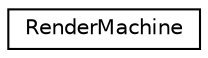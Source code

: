 digraph "Graphical Class Hierarchy"
{
  edge [fontname="Helvetica",fontsize="10",labelfontname="Helvetica",labelfontsize="10"];
  node [fontname="Helvetica",fontsize="10",shape=record];
  rankdir="LR";
  Node1 [label="RenderMachine",height=0.2,width=0.4,color="black", fillcolor="white", style="filled",URL="$struct_render_machine.html"];
}
